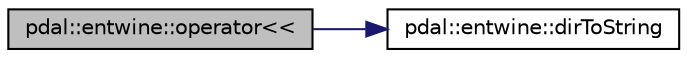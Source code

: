 digraph "pdal::entwine::operator&lt;&lt;"
{
  edge [fontname="Helvetica",fontsize="10",labelfontname="Helvetica",labelfontsize="10"];
  node [fontname="Helvetica",fontsize="10",shape=record];
  rankdir="LR";
  Node1 [label="pdal::entwine::operator\<\<",height=0.2,width=0.4,color="black", fillcolor="grey75", style="filled", fontcolor="black"];
  Node1 -> Node2 [color="midnightblue",fontsize="10",style="solid",fontname="Helvetica"];
  Node2 [label="pdal::entwine::dirToString",height=0.2,width=0.4,color="black", fillcolor="white", style="filled",URL="$namespacepdal_1_1entwine.html#a2110cc7a771e121cf29534c7f686b86d"];
}
